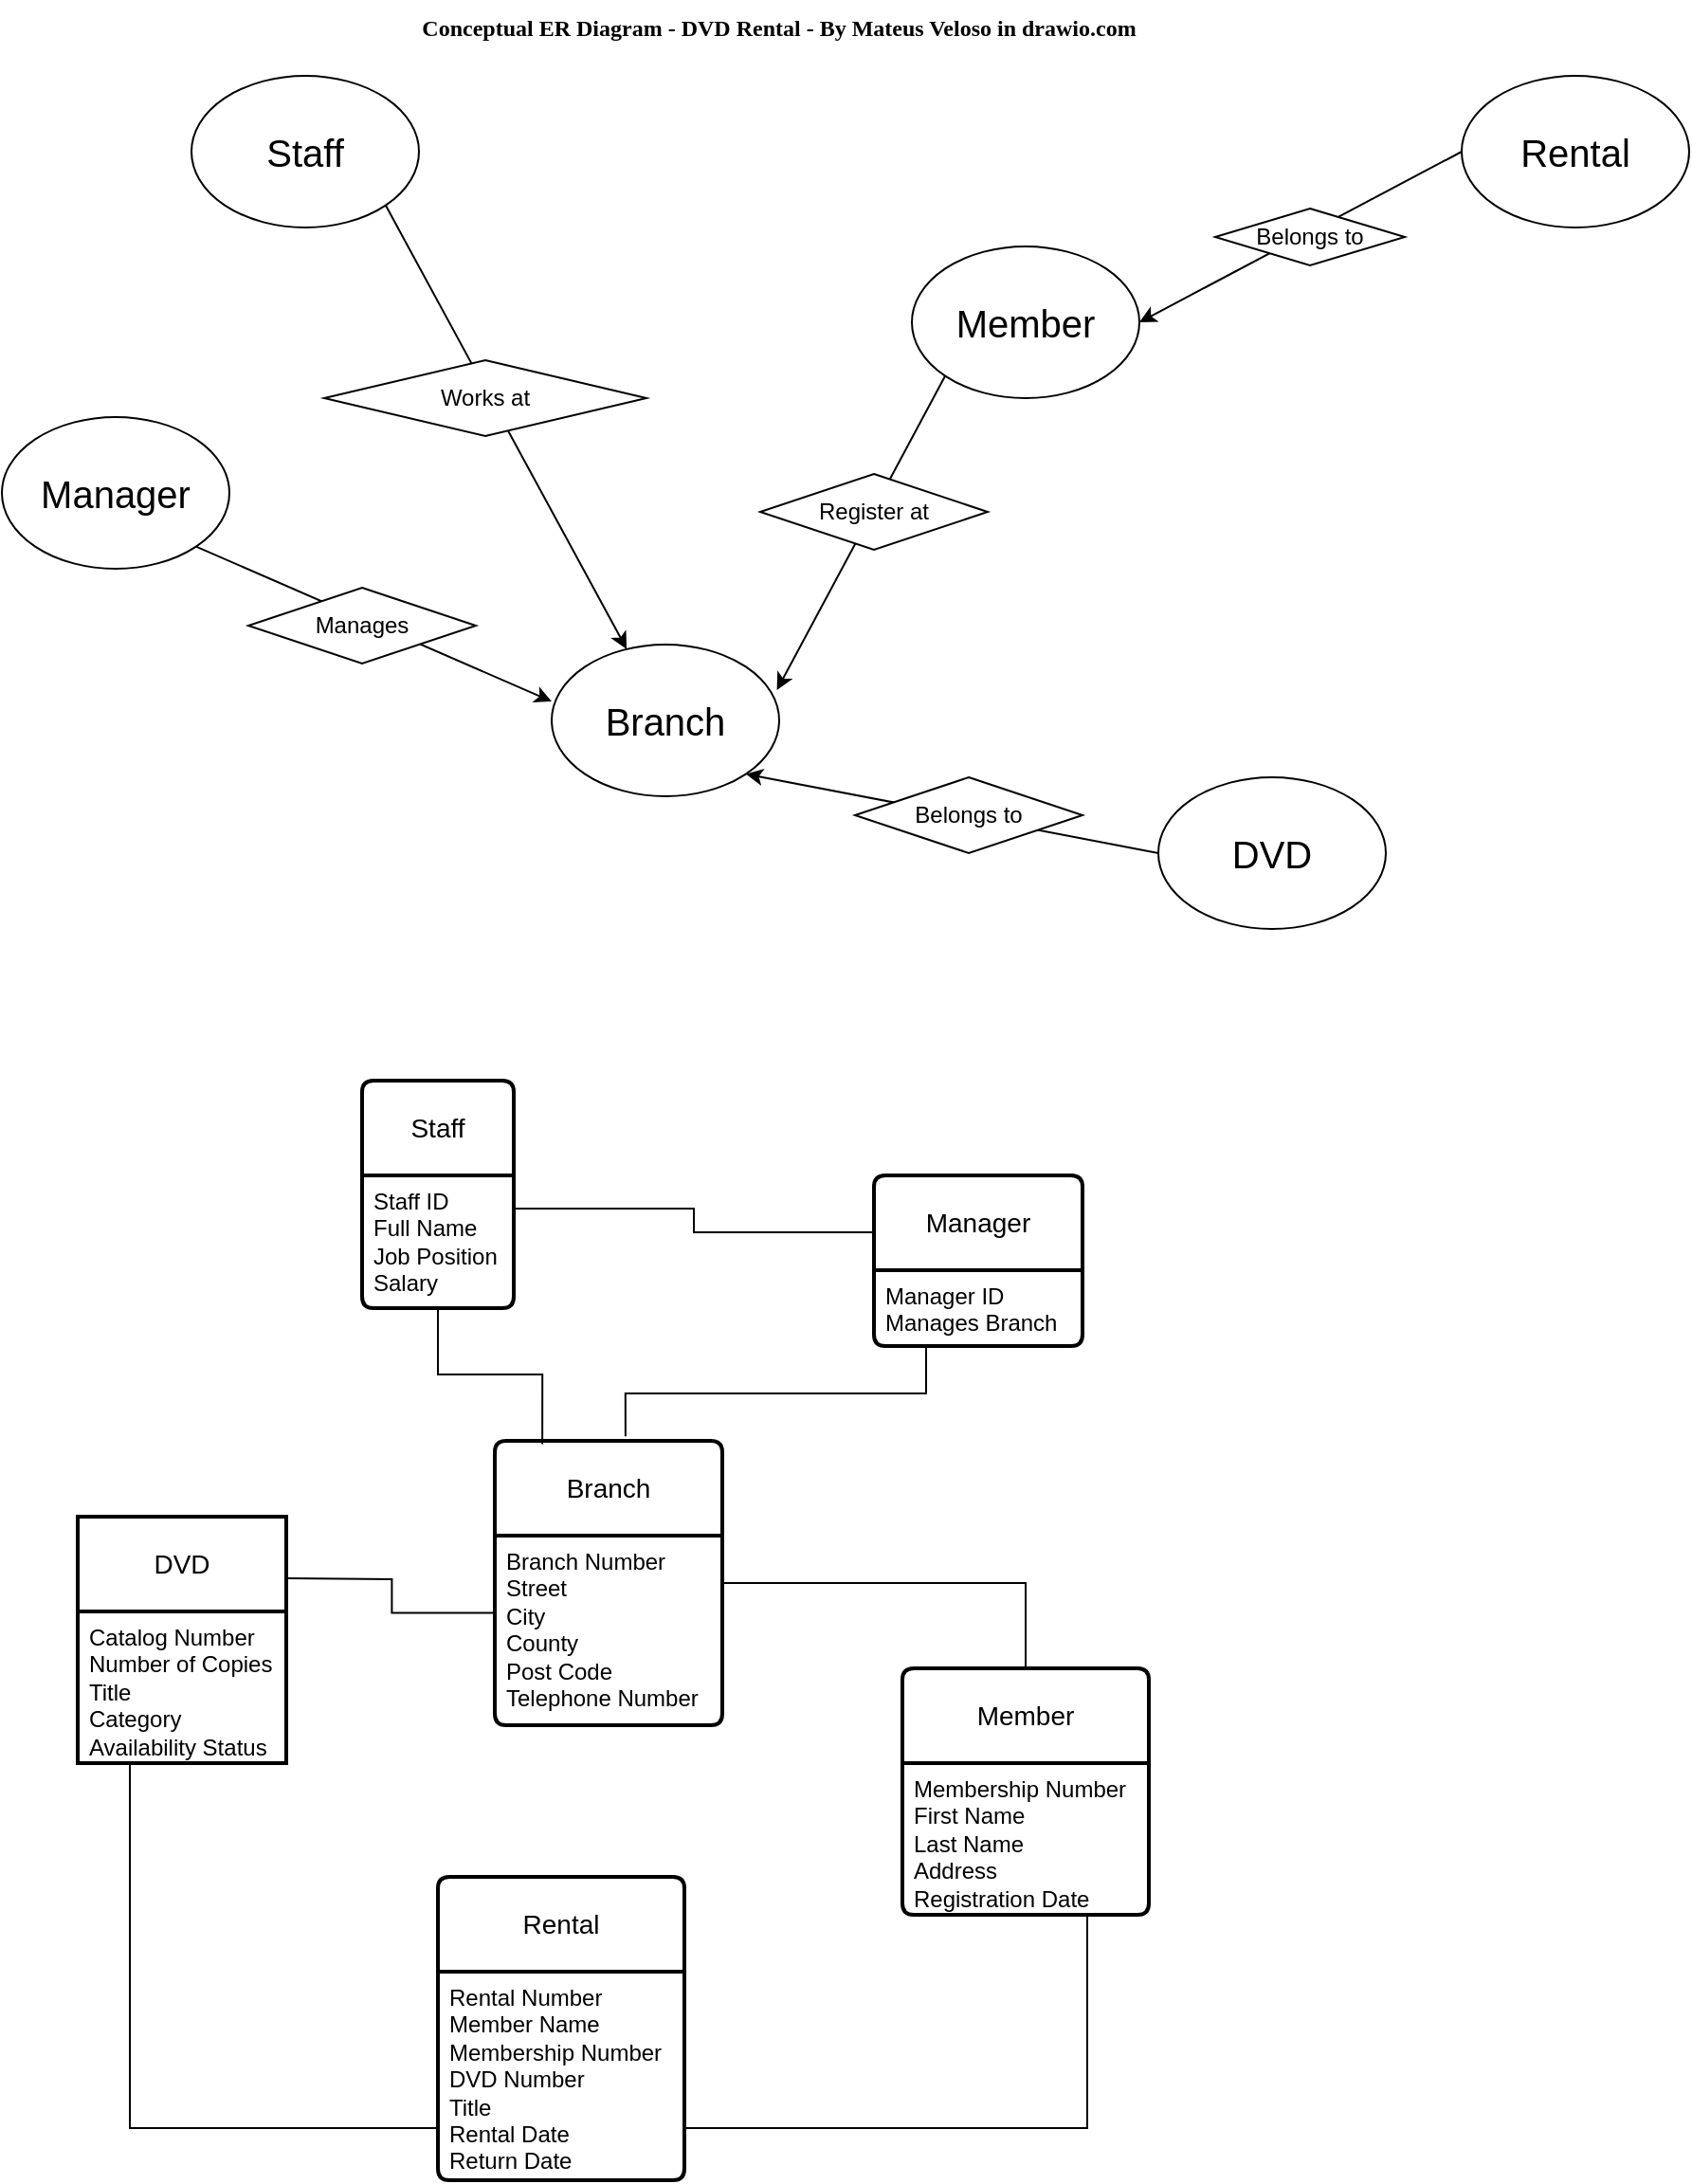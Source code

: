 <mxfile version="26.0.14">
  <diagram name="Page-1" id="HbfF9Ny-SufwKLvFidoZ">
    <mxGraphModel dx="1235" dy="614" grid="1" gridSize="10" guides="1" tooltips="1" connect="1" arrows="1" fold="1" page="1" pageScale="1" pageWidth="827" pageHeight="1169" math="0" shadow="0">
      <root>
        <mxCell id="0" />
        <mxCell id="1" parent="0" />
        <mxCell id="ELGaAtKziZU5tPOgLBXE-2" value="&lt;b&gt;&lt;font face=&quot;Verdana&quot;&gt;Conceptual ER Diagram - DVD Rental - By Mateus Veloso in drawio.com&lt;/font&gt;&lt;/b&gt;" style="text;html=1;align=center;verticalAlign=middle;whiteSpace=wrap;rounded=0;" vertex="1" parent="1">
          <mxGeometry x="75" y="30" width="690" height="30" as="geometry" />
        </mxCell>
        <mxCell id="ELGaAtKziZU5tPOgLBXE-3" value="&lt;font style=&quot;font-size: 20px;&quot;&gt;Branch&lt;/font&gt;" style="ellipse;whiteSpace=wrap;html=1;" vertex="1" parent="1">
          <mxGeometry x="300" y="370" width="120" height="80" as="geometry" />
        </mxCell>
        <mxCell id="ELGaAtKziZU5tPOgLBXE-10" style="rounded=0;orthogonalLoop=1;jettySize=auto;html=1;exitX=1;exitY=1;exitDx=0;exitDy=0;entryX=0.5;entryY=0;entryDx=0;entryDy=0;startArrow=none;startFill=0;strokeColor=none;" edge="1" parent="1" source="ELGaAtKziZU5tPOgLBXE-4">
          <mxGeometry relative="1" as="geometry">
            <mxPoint x="280" y="210" as="targetPoint" />
          </mxGeometry>
        </mxCell>
        <mxCell id="ELGaAtKziZU5tPOgLBXE-15" style="rounded=0;orthogonalLoop=1;jettySize=auto;html=1;exitX=1;exitY=1;exitDx=0;exitDy=0;" edge="1" parent="1" source="ELGaAtKziZU5tPOgLBXE-4" target="ELGaAtKziZU5tPOgLBXE-3">
          <mxGeometry relative="1" as="geometry" />
        </mxCell>
        <mxCell id="ELGaAtKziZU5tPOgLBXE-4" value="&lt;font style=&quot;font-size: 20px;&quot;&gt;Staff&lt;/font&gt;" style="ellipse;whiteSpace=wrap;html=1;" vertex="1" parent="1">
          <mxGeometry x="110" y="70" width="120" height="80" as="geometry" />
        </mxCell>
        <mxCell id="ELGaAtKziZU5tPOgLBXE-5" value="&lt;font style=&quot;font-size: 20px;&quot;&gt;Manager&lt;/font&gt;" style="ellipse;whiteSpace=wrap;html=1;" vertex="1" parent="1">
          <mxGeometry x="10" y="250" width="120" height="80" as="geometry" />
        </mxCell>
        <mxCell id="ELGaAtKziZU5tPOgLBXE-25" style="rounded=0;orthogonalLoop=1;jettySize=auto;html=1;exitX=0;exitY=0.5;exitDx=0;exitDy=0;entryX=1;entryY=1;entryDx=0;entryDy=0;" edge="1" parent="1" source="ELGaAtKziZU5tPOgLBXE-6" target="ELGaAtKziZU5tPOgLBXE-3">
          <mxGeometry relative="1" as="geometry" />
        </mxCell>
        <mxCell id="ELGaAtKziZU5tPOgLBXE-6" value="&lt;font style=&quot;font-size: 20px;&quot;&gt;DVD&lt;/font&gt;" style="ellipse;whiteSpace=wrap;html=1;" vertex="1" parent="1">
          <mxGeometry x="620" y="440" width="120" height="80" as="geometry" />
        </mxCell>
        <mxCell id="ELGaAtKziZU5tPOgLBXE-7" value="&lt;font style=&quot;font-size: 20px;&quot;&gt;Member&lt;/font&gt;" style="ellipse;whiteSpace=wrap;html=1;" vertex="1" parent="1">
          <mxGeometry x="490" y="160" width="120" height="80" as="geometry" />
        </mxCell>
        <mxCell id="ELGaAtKziZU5tPOgLBXE-19" style="rounded=0;orthogonalLoop=1;jettySize=auto;html=1;exitX=0;exitY=0.5;exitDx=0;exitDy=0;entryX=1;entryY=0.5;entryDx=0;entryDy=0;" edge="1" parent="1" source="ELGaAtKziZU5tPOgLBXE-8" target="ELGaAtKziZU5tPOgLBXE-7">
          <mxGeometry relative="1" as="geometry" />
        </mxCell>
        <mxCell id="ELGaAtKziZU5tPOgLBXE-8" value="&lt;font style=&quot;font-size: 20px;&quot;&gt;Rental&lt;/font&gt;" style="ellipse;whiteSpace=wrap;html=1;" vertex="1" parent="1">
          <mxGeometry x="780" y="70" width="120" height="80" as="geometry" />
        </mxCell>
        <mxCell id="ELGaAtKziZU5tPOgLBXE-16" value="Works at" style="rhombus;whiteSpace=wrap;html=1;" vertex="1" parent="1">
          <mxGeometry x="180" y="220" width="170" height="40" as="geometry" />
        </mxCell>
        <mxCell id="ELGaAtKziZU5tPOgLBXE-20" value="Belongs to" style="rhombus;whiteSpace=wrap;html=1;" vertex="1" parent="1">
          <mxGeometry x="650" y="140" width="100" height="30" as="geometry" />
        </mxCell>
        <mxCell id="ELGaAtKziZU5tPOgLBXE-22" style="rounded=0;orthogonalLoop=1;jettySize=auto;html=1;exitX=0;exitY=1;exitDx=0;exitDy=0;entryX=0.99;entryY=0.3;entryDx=0;entryDy=0;entryPerimeter=0;" edge="1" parent="1" source="ELGaAtKziZU5tPOgLBXE-7" target="ELGaAtKziZU5tPOgLBXE-3">
          <mxGeometry relative="1" as="geometry" />
        </mxCell>
        <mxCell id="ELGaAtKziZU5tPOgLBXE-23" value="Register at" style="rhombus;whiteSpace=wrap;html=1;" vertex="1" parent="1">
          <mxGeometry x="410" y="280" width="120" height="40" as="geometry" />
        </mxCell>
        <mxCell id="ELGaAtKziZU5tPOgLBXE-26" value="Belongs to" style="rhombus;whiteSpace=wrap;html=1;" vertex="1" parent="1">
          <mxGeometry x="460" y="440" width="120" height="40" as="geometry" />
        </mxCell>
        <mxCell id="ELGaAtKziZU5tPOgLBXE-27" style="rounded=0;orthogonalLoop=1;jettySize=auto;html=1;exitX=1;exitY=1;exitDx=0;exitDy=0;entryX=0;entryY=0.375;entryDx=0;entryDy=0;entryPerimeter=0;" edge="1" parent="1" source="ELGaAtKziZU5tPOgLBXE-5" target="ELGaAtKziZU5tPOgLBXE-3">
          <mxGeometry relative="1" as="geometry" />
        </mxCell>
        <mxCell id="ELGaAtKziZU5tPOgLBXE-28" value="Manages" style="rhombus;whiteSpace=wrap;html=1;" vertex="1" parent="1">
          <mxGeometry x="140" y="340" width="120" height="40" as="geometry" />
        </mxCell>
        <mxCell id="ELGaAtKziZU5tPOgLBXE-73" value="Branch" style="swimlane;childLayout=stackLayout;horizontal=1;startSize=50;horizontalStack=0;rounded=1;fontSize=14;fontStyle=0;strokeWidth=2;resizeParent=0;resizeLast=1;shadow=0;dashed=0;align=center;arcSize=4;whiteSpace=wrap;html=1;perimeterSpacing=11;" vertex="1" parent="1">
          <mxGeometry x="270" y="790" width="120" height="150" as="geometry" />
        </mxCell>
        <mxCell id="ELGaAtKziZU5tPOgLBXE-74" value="Branch Number&lt;br&gt;Street&lt;br&gt;City&lt;div&gt;County&lt;/div&gt;&lt;div&gt;Post Code&lt;/div&gt;&lt;div&gt;Telephone Number&lt;/div&gt;" style="align=left;strokeColor=none;fillColor=none;spacingLeft=4;fontSize=12;verticalAlign=top;resizable=0;rotatable=0;part=1;html=1;" vertex="1" parent="ELGaAtKziZU5tPOgLBXE-73">
          <mxGeometry y="50" width="120" height="100" as="geometry" />
        </mxCell>
        <mxCell id="ELGaAtKziZU5tPOgLBXE-75" value="Staff" style="swimlane;childLayout=stackLayout;horizontal=1;startSize=50;horizontalStack=0;rounded=1;fontSize=14;fontStyle=0;strokeWidth=2;resizeParent=0;resizeLast=1;shadow=0;dashed=0;align=center;arcSize=4;whiteSpace=wrap;html=1;" vertex="1" parent="1">
          <mxGeometry x="200" y="600" width="80" height="120" as="geometry" />
        </mxCell>
        <mxCell id="ELGaAtKziZU5tPOgLBXE-76" value="Staff ID&lt;div&gt;Full Name&lt;/div&gt;&lt;div&gt;Job Position&lt;/div&gt;&lt;div&gt;Salary&lt;/div&gt;" style="align=left;strokeColor=none;fillColor=none;spacingLeft=4;fontSize=12;verticalAlign=top;resizable=0;rotatable=0;part=1;html=1;" vertex="1" parent="ELGaAtKziZU5tPOgLBXE-75">
          <mxGeometry y="50" width="80" height="70" as="geometry" />
        </mxCell>
        <mxCell id="ELGaAtKziZU5tPOgLBXE-77" value="&lt;span data-end=&quot;423&quot; data-start=&quot;412&quot;&gt;Manager&lt;/span&gt;" style="swimlane;childLayout=stackLayout;horizontal=1;startSize=50;horizontalStack=0;rounded=1;fontSize=14;fontStyle=0;strokeWidth=2;resizeParent=0;resizeLast=1;shadow=0;dashed=0;align=center;arcSize=4;whiteSpace=wrap;html=1;" vertex="1" parent="1">
          <mxGeometry x="470" y="650" width="110" height="90" as="geometry" />
        </mxCell>
        <mxCell id="ELGaAtKziZU5tPOgLBXE-78" value="Manager ID&lt;div&gt;Manages Branch&lt;/div&gt;" style="align=left;strokeColor=none;fillColor=none;spacingLeft=4;fontSize=12;verticalAlign=top;resizable=0;rotatable=0;part=1;html=1;" vertex="1" parent="ELGaAtKziZU5tPOgLBXE-77">
          <mxGeometry y="50" width="110" height="40" as="geometry" />
        </mxCell>
        <mxCell id="ELGaAtKziZU5tPOgLBXE-98" style="edgeStyle=orthogonalEdgeStyle;rounded=0;orthogonalLoop=1;jettySize=auto;html=1;exitX=0.25;exitY=1;exitDx=0;exitDy=0;entryX=0;entryY=0.75;entryDx=0;entryDy=0;endArrow=none;startFill=0;" edge="1" parent="1" source="ELGaAtKziZU5tPOgLBXE-79" target="ELGaAtKziZU5tPOgLBXE-84">
          <mxGeometry relative="1" as="geometry" />
        </mxCell>
        <mxCell id="ELGaAtKziZU5tPOgLBXE-79" value="DVD" style="swimlane;childLayout=stackLayout;horizontal=1;startSize=50;horizontalStack=0;rounded=1;fontSize=14;fontStyle=0;strokeWidth=2;resizeParent=0;resizeLast=1;shadow=0;dashed=0;align=center;arcSize=0;whiteSpace=wrap;html=1;" vertex="1" parent="1">
          <mxGeometry x="50" y="830" width="110" height="130" as="geometry" />
        </mxCell>
        <mxCell id="ELGaAtKziZU5tPOgLBXE-80" value="Catalog Number&lt;div&gt;Number of Copies&lt;/div&gt;&lt;div&gt;Title&lt;/div&gt;&lt;div&gt;Category&lt;/div&gt;&lt;div&gt;Availability Status&lt;/div&gt;" style="align=left;strokeColor=none;fillColor=none;spacingLeft=4;fontSize=12;verticalAlign=top;resizable=0;rotatable=0;part=1;html=1;" vertex="1" parent="ELGaAtKziZU5tPOgLBXE-79">
          <mxGeometry y="50" width="110" height="80" as="geometry" />
        </mxCell>
        <mxCell id="ELGaAtKziZU5tPOgLBXE-81" value="Member" style="swimlane;childLayout=stackLayout;horizontal=1;startSize=50;horizontalStack=0;rounded=1;fontSize=14;fontStyle=0;strokeWidth=2;resizeParent=0;resizeLast=1;shadow=0;dashed=0;align=center;arcSize=4;whiteSpace=wrap;html=1;" vertex="1" parent="1">
          <mxGeometry x="485" y="910" width="130" height="130" as="geometry" />
        </mxCell>
        <mxCell id="ELGaAtKziZU5tPOgLBXE-82" value="Membership Number&lt;div&gt;First Name&lt;/div&gt;&lt;div&gt;Last Name&lt;/div&gt;&lt;div&gt;Address&lt;/div&gt;&lt;div&gt;Registration Date&lt;/div&gt;" style="align=left;strokeColor=none;fillColor=none;spacingLeft=4;fontSize=12;verticalAlign=top;resizable=0;rotatable=0;part=1;html=1;" vertex="1" parent="ELGaAtKziZU5tPOgLBXE-81">
          <mxGeometry y="50" width="130" height="80" as="geometry" />
        </mxCell>
        <mxCell id="ELGaAtKziZU5tPOgLBXE-83" value="Rental" style="swimlane;childLayout=stackLayout;horizontal=1;startSize=50;horizontalStack=0;rounded=1;fontSize=14;fontStyle=0;strokeWidth=2;resizeParent=0;resizeLast=1;shadow=0;dashed=0;align=center;arcSize=4;whiteSpace=wrap;html=1;" vertex="1" parent="1">
          <mxGeometry x="240" y="1020" width="130" height="160" as="geometry" />
        </mxCell>
        <mxCell id="ELGaAtKziZU5tPOgLBXE-84" value="Rental Number&lt;div&gt;Member Name&lt;/div&gt;&lt;div&gt;Membership Number&lt;/div&gt;&lt;div&gt;DVD Number&lt;/div&gt;&lt;div&gt;Title&lt;/div&gt;&lt;div&gt;Rental Date&lt;/div&gt;&lt;div&gt;Return Date&lt;/div&gt;" style="align=left;strokeColor=none;fillColor=none;spacingLeft=4;fontSize=12;verticalAlign=top;resizable=0;rotatable=0;part=1;html=1;" vertex="1" parent="ELGaAtKziZU5tPOgLBXE-83">
          <mxGeometry y="50" width="130" height="110" as="geometry" />
        </mxCell>
        <mxCell id="ELGaAtKziZU5tPOgLBXE-93" style="edgeStyle=orthogonalEdgeStyle;rounded=0;orthogonalLoop=1;jettySize=auto;html=1;exitX=0.5;exitY=1;exitDx=0;exitDy=0;entryX=0.254;entryY=0.074;entryDx=0;entryDy=0;entryPerimeter=0;endArrow=none;startFill=0;" edge="1" parent="1" source="ELGaAtKziZU5tPOgLBXE-75" target="ELGaAtKziZU5tPOgLBXE-73">
          <mxGeometry relative="1" as="geometry" />
        </mxCell>
        <mxCell id="ELGaAtKziZU5tPOgLBXE-94" style="edgeStyle=orthogonalEdgeStyle;rounded=0;orthogonalLoop=1;jettySize=auto;html=1;exitX=0.25;exitY=1;exitDx=0;exitDy=0;entryX=0.563;entryY=0.05;entryDx=0;entryDy=0;entryPerimeter=0;endArrow=none;startFill=0;" edge="1" parent="1" source="ELGaAtKziZU5tPOgLBXE-78" target="ELGaAtKziZU5tPOgLBXE-73">
          <mxGeometry relative="1" as="geometry" />
        </mxCell>
        <mxCell id="ELGaAtKziZU5tPOgLBXE-95" style="edgeStyle=orthogonalEdgeStyle;rounded=0;orthogonalLoop=1;jettySize=auto;html=1;exitX=1;exitY=0.25;exitDx=0;exitDy=0;entryX=-0.003;entryY=0.197;entryDx=0;entryDy=0;entryPerimeter=0;endArrow=none;startFill=0;" edge="1" parent="1">
          <mxGeometry relative="1" as="geometry">
            <mxPoint x="160.36" y="862.5" as="sourcePoint" />
            <mxPoint x="270.0" y="859.7" as="targetPoint" />
          </mxGeometry>
        </mxCell>
        <mxCell id="ELGaAtKziZU5tPOgLBXE-96" style="edgeStyle=orthogonalEdgeStyle;rounded=0;orthogonalLoop=1;jettySize=auto;html=1;exitX=1;exitY=0.25;exitDx=0;exitDy=0;entryX=0.5;entryY=0;entryDx=0;entryDy=0;endArrow=none;startFill=0;" edge="1" parent="1" source="ELGaAtKziZU5tPOgLBXE-74" target="ELGaAtKziZU5tPOgLBXE-81">
          <mxGeometry relative="1" as="geometry" />
        </mxCell>
        <mxCell id="ELGaAtKziZU5tPOgLBXE-97" style="edgeStyle=orthogonalEdgeStyle;rounded=0;orthogonalLoop=1;jettySize=auto;html=1;exitX=1;exitY=0.25;exitDx=0;exitDy=0;entryX=0;entryY=0.333;entryDx=0;entryDy=0;entryPerimeter=0;endArrow=none;startFill=0;" edge="1" parent="1" source="ELGaAtKziZU5tPOgLBXE-76" target="ELGaAtKziZU5tPOgLBXE-77">
          <mxGeometry relative="1" as="geometry" />
        </mxCell>
        <mxCell id="ELGaAtKziZU5tPOgLBXE-99" style="edgeStyle=orthogonalEdgeStyle;rounded=0;orthogonalLoop=1;jettySize=auto;html=1;exitX=0.75;exitY=1;exitDx=0;exitDy=0;entryX=1;entryY=0.75;entryDx=0;entryDy=0;endArrow=none;startFill=0;" edge="1" parent="1" source="ELGaAtKziZU5tPOgLBXE-82" target="ELGaAtKziZU5tPOgLBXE-84">
          <mxGeometry relative="1" as="geometry" />
        </mxCell>
      </root>
    </mxGraphModel>
  </diagram>
</mxfile>
